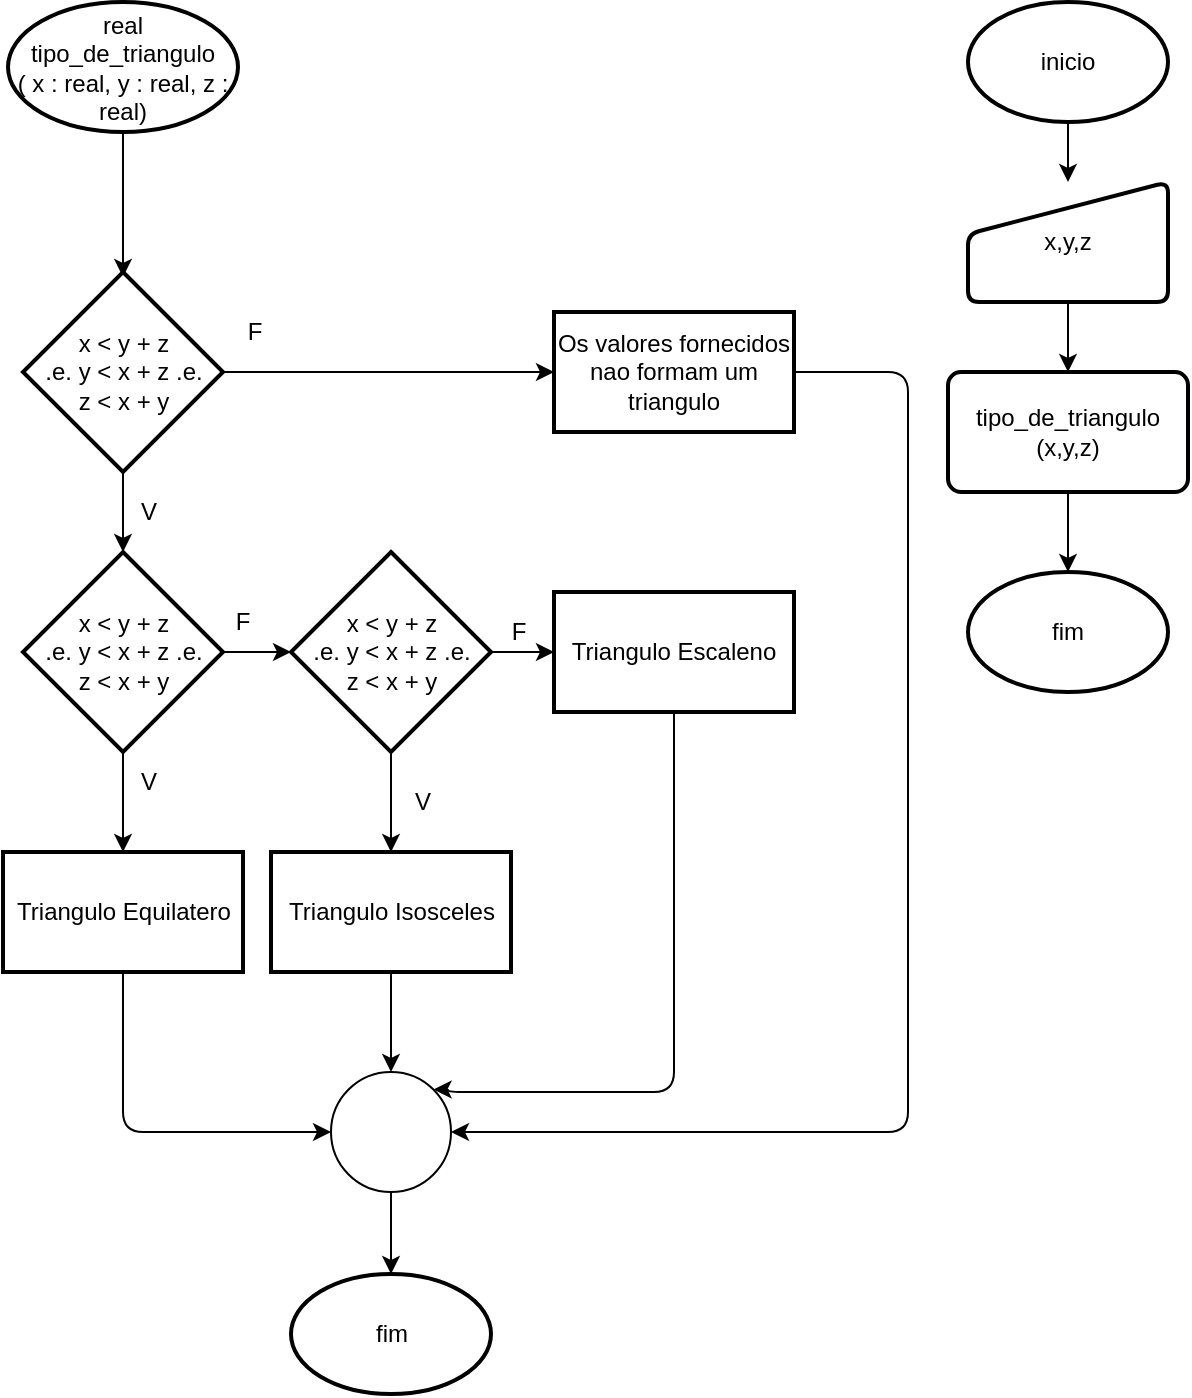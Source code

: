 <mxfile>
    <diagram id="zXJWXcUV2h9Q1pk8TyTM" name="Page-1">
        <mxGraphModel dx="722" dy="714" grid="1" gridSize="10" guides="1" tooltips="1" connect="1" arrows="1" fold="1" page="1" pageScale="1" pageWidth="850" pageHeight="1100" math="0" shadow="0">
            <root>
                <mxCell id="0"/>
                <mxCell id="1" parent="0"/>
                <mxCell id="2" value="" style="edgeStyle=orthogonalEdgeStyle;html=1;" edge="1" parent="1" source="3" target="5">
                    <mxGeometry relative="1" as="geometry"/>
                </mxCell>
                <mxCell id="3" value="inicio" style="strokeWidth=2;html=1;shape=mxgraph.flowchart.start_1;whiteSpace=wrap;" vertex="1" parent="1">
                    <mxGeometry x="490" y="15" width="100" height="60" as="geometry"/>
                </mxCell>
                <mxCell id="56" value="" style="edgeStyle=orthogonalEdgeStyle;html=1;" edge="1" parent="1" source="5" target="55">
                    <mxGeometry relative="1" as="geometry"/>
                </mxCell>
                <mxCell id="5" value="x,y,z" style="html=1;strokeWidth=2;shape=manualInput;whiteSpace=wrap;rounded=1;size=26;arcSize=11;" vertex="1" parent="1">
                    <mxGeometry x="490" y="105" width="100" height="60" as="geometry"/>
                </mxCell>
                <mxCell id="29" value="" style="edgeStyle=orthogonalEdgeStyle;html=1;" edge="1" parent="1" source="8">
                    <mxGeometry relative="1" as="geometry">
                        <mxPoint x="67.5" y="152.5" as="targetPoint"/>
                    </mxGeometry>
                </mxCell>
                <mxCell id="8" value="real tipo_de_triangulo&lt;br&gt;( x : real, y : real, z : real)" style="strokeWidth=2;html=1;shape=mxgraph.flowchart.start_1;whiteSpace=wrap;" vertex="1" parent="1">
                    <mxGeometry x="10" y="15" width="115" height="65" as="geometry"/>
                </mxCell>
                <mxCell id="9" value="fim" style="strokeWidth=2;html=1;shape=mxgraph.flowchart.start_1;whiteSpace=wrap;" vertex="1" parent="1">
                    <mxGeometry x="151.5" y="651" width="100" height="60" as="geometry"/>
                </mxCell>
                <mxCell id="32" value="" style="edgeStyle=orthogonalEdgeStyle;html=1;" edge="1" parent="1" source="30" target="31">
                    <mxGeometry relative="1" as="geometry"/>
                </mxCell>
                <mxCell id="34" value="" style="edgeStyle=orthogonalEdgeStyle;html=1;" edge="1" parent="1" source="30" target="33">
                    <mxGeometry relative="1" as="geometry"/>
                </mxCell>
                <mxCell id="30" value="x &amp;lt; y + z &lt;br&gt;.e. y &amp;lt; x + z .e. &lt;br&gt;z &amp;lt; x + y" style="strokeWidth=2;html=1;shape=mxgraph.flowchart.decision;whiteSpace=wrap;" vertex="1" parent="1">
                    <mxGeometry x="17.5" y="150" width="100" height="100" as="geometry"/>
                </mxCell>
                <mxCell id="40" value="" style="edgeStyle=orthogonalEdgeStyle;html=1;" edge="1" parent="1" source="31" target="39">
                    <mxGeometry relative="1" as="geometry"/>
                </mxCell>
                <mxCell id="41" value="" style="edgeStyle=orthogonalEdgeStyle;html=1;" edge="1" parent="1" source="31" target="35">
                    <mxGeometry relative="1" as="geometry"/>
                </mxCell>
                <mxCell id="31" value="x &amp;lt; y + z &lt;br&gt;.e. y &amp;lt; x + z .e. &lt;br&gt;z &amp;lt; x + y" style="strokeWidth=2;html=1;shape=mxgraph.flowchart.decision;whiteSpace=wrap;" vertex="1" parent="1">
                    <mxGeometry x="17.5" y="290" width="100" height="100" as="geometry"/>
                </mxCell>
                <mxCell id="53" style="edgeStyle=orthogonalEdgeStyle;html=1;entryX=1;entryY=0.5;entryDx=0;entryDy=0;entryPerimeter=0;" edge="1" parent="1" source="33" target="48">
                    <mxGeometry relative="1" as="geometry">
                        <mxPoint x="350" y="812.5" as="targetPoint"/>
                        <Array as="points">
                            <mxPoint x="460" y="200"/>
                            <mxPoint x="460" y="580"/>
                        </Array>
                    </mxGeometry>
                </mxCell>
                <mxCell id="33" value="Os valores fornecidos nao formam um triangulo" style="whiteSpace=wrap;html=1;strokeWidth=2;" vertex="1" parent="1">
                    <mxGeometry x="283" y="170" width="120" height="60" as="geometry"/>
                </mxCell>
                <mxCell id="43" value="" style="edgeStyle=orthogonalEdgeStyle;html=1;" edge="1" parent="1" source="35" target="42">
                    <mxGeometry relative="1" as="geometry"/>
                </mxCell>
                <mxCell id="47" value="" style="edgeStyle=orthogonalEdgeStyle;html=1;" edge="1" parent="1" source="35" target="45">
                    <mxGeometry relative="1" as="geometry"/>
                </mxCell>
                <mxCell id="35" value="x &amp;lt; y + z &lt;br&gt;.e. y &amp;lt; x + z .e. &lt;br&gt;z &amp;lt; x + y" style="strokeWidth=2;html=1;shape=mxgraph.flowchart.decision;whiteSpace=wrap;" vertex="1" parent="1">
                    <mxGeometry x="151.5" y="290" width="100" height="100" as="geometry"/>
                </mxCell>
                <mxCell id="50" style="edgeStyle=orthogonalEdgeStyle;html=1;entryX=0;entryY=0.5;entryDx=0;entryDy=0;entryPerimeter=0;" edge="1" parent="1" source="39" target="48">
                    <mxGeometry relative="1" as="geometry">
                        <Array as="points">
                            <mxPoint x="67" y="580"/>
                        </Array>
                    </mxGeometry>
                </mxCell>
                <mxCell id="39" value="Triangulo Equilatero" style="whiteSpace=wrap;html=1;strokeWidth=2;" vertex="1" parent="1">
                    <mxGeometry x="7.5" y="440" width="120" height="60" as="geometry"/>
                </mxCell>
                <mxCell id="49" value="" style="edgeStyle=orthogonalEdgeStyle;html=1;" edge="1" parent="1" source="42" target="48">
                    <mxGeometry relative="1" as="geometry"/>
                </mxCell>
                <mxCell id="42" value="Triangulo Isosceles" style="whiteSpace=wrap;html=1;strokeWidth=2;" vertex="1" parent="1">
                    <mxGeometry x="141.5" y="440" width="120" height="60" as="geometry"/>
                </mxCell>
                <mxCell id="51" style="edgeStyle=orthogonalEdgeStyle;html=1;entryX=0.855;entryY=0.145;entryDx=0;entryDy=0;entryPerimeter=0;" edge="1" parent="1" source="45" target="48">
                    <mxGeometry relative="1" as="geometry">
                        <Array as="points">
                            <mxPoint x="343" y="560"/>
                            <mxPoint x="230" y="560"/>
                            <mxPoint x="230" y="559"/>
                        </Array>
                    </mxGeometry>
                </mxCell>
                <mxCell id="45" value="Triangulo Escaleno" style="whiteSpace=wrap;html=1;strokeWidth=2;" vertex="1" parent="1">
                    <mxGeometry x="283" y="310" width="120" height="60" as="geometry"/>
                </mxCell>
                <mxCell id="52" value="" style="edgeStyle=orthogonalEdgeStyle;html=1;" edge="1" parent="1" source="48" target="9">
                    <mxGeometry relative="1" as="geometry"/>
                </mxCell>
                <mxCell id="48" value="" style="verticalLabelPosition=bottom;verticalAlign=top;html=1;shape=mxgraph.flowchart.on-page_reference;" vertex="1" parent="1">
                    <mxGeometry x="171.5" y="550" width="60" height="60" as="geometry"/>
                </mxCell>
                <mxCell id="58" value="" style="edgeStyle=orthogonalEdgeStyle;html=1;" edge="1" parent="1" source="55" target="57">
                    <mxGeometry relative="1" as="geometry"/>
                </mxCell>
                <mxCell id="55" value="tipo_de_triangulo&lt;br&gt;(x,y,z)" style="whiteSpace=wrap;html=1;strokeWidth=2;rounded=1;arcSize=11;" vertex="1" parent="1">
                    <mxGeometry x="480" y="200" width="120" height="60" as="geometry"/>
                </mxCell>
                <mxCell id="57" value="fim" style="strokeWidth=2;html=1;shape=mxgraph.flowchart.start_1;whiteSpace=wrap;" vertex="1" parent="1">
                    <mxGeometry x="490" y="300" width="100" height="60" as="geometry"/>
                </mxCell>
                <mxCell id="59" value="F" style="text;html=1;align=center;verticalAlign=middle;resizable=0;points=[];autosize=1;strokeColor=none;fillColor=none;" vertex="1" parent="1">
                    <mxGeometry x="117.5" y="165" width="30" height="30" as="geometry"/>
                </mxCell>
                <mxCell id="60" value="V" style="text;html=1;align=center;verticalAlign=middle;resizable=0;points=[];autosize=1;strokeColor=none;fillColor=none;" vertex="1" parent="1">
                    <mxGeometry x="65" y="255" width="30" height="30" as="geometry"/>
                </mxCell>
                <mxCell id="61" value="V" style="text;html=1;align=center;verticalAlign=middle;resizable=0;points=[];autosize=1;strokeColor=none;fillColor=none;" vertex="1" parent="1">
                    <mxGeometry x="65" y="390" width="30" height="30" as="geometry"/>
                </mxCell>
                <mxCell id="62" value="V" style="text;html=1;align=center;verticalAlign=middle;resizable=0;points=[];autosize=1;strokeColor=none;fillColor=none;" vertex="1" parent="1">
                    <mxGeometry x="201.5" y="400" width="30" height="30" as="geometry"/>
                </mxCell>
                <mxCell id="63" value="F" style="text;html=1;align=center;verticalAlign=middle;resizable=0;points=[];autosize=1;strokeColor=none;fillColor=none;" vertex="1" parent="1">
                    <mxGeometry x="111.5" y="310" width="30" height="30" as="geometry"/>
                </mxCell>
                <mxCell id="64" value="F" style="text;html=1;align=center;verticalAlign=middle;resizable=0;points=[];autosize=1;strokeColor=none;fillColor=none;" vertex="1" parent="1">
                    <mxGeometry x="250" y="315" width="30" height="30" as="geometry"/>
                </mxCell>
            </root>
        </mxGraphModel>
    </diagram>
</mxfile>